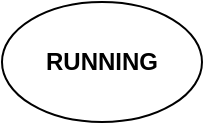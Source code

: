 <mxfile version="20.5.3" type="github">
  <diagram id="G8qVBp2c7yONB5XHfx5J" name="第 1 页">
    <mxGraphModel dx="1038" dy="578" grid="1" gridSize="10" guides="1" tooltips="1" connect="1" arrows="1" fold="1" page="1" pageScale="1" pageWidth="3300" pageHeight="4681" math="0" shadow="0">
      <root>
        <mxCell id="0" />
        <mxCell id="1" parent="0" />
        <mxCell id="JT62UM8sUBPNp6LhxUXU-1" value="&lt;b&gt;RUNNING&lt;/b&gt;" style="ellipse;whiteSpace=wrap;html=1;" vertex="1" parent="1">
          <mxGeometry x="90" y="190" width="100" height="60" as="geometry" />
        </mxCell>
      </root>
    </mxGraphModel>
  </diagram>
</mxfile>
